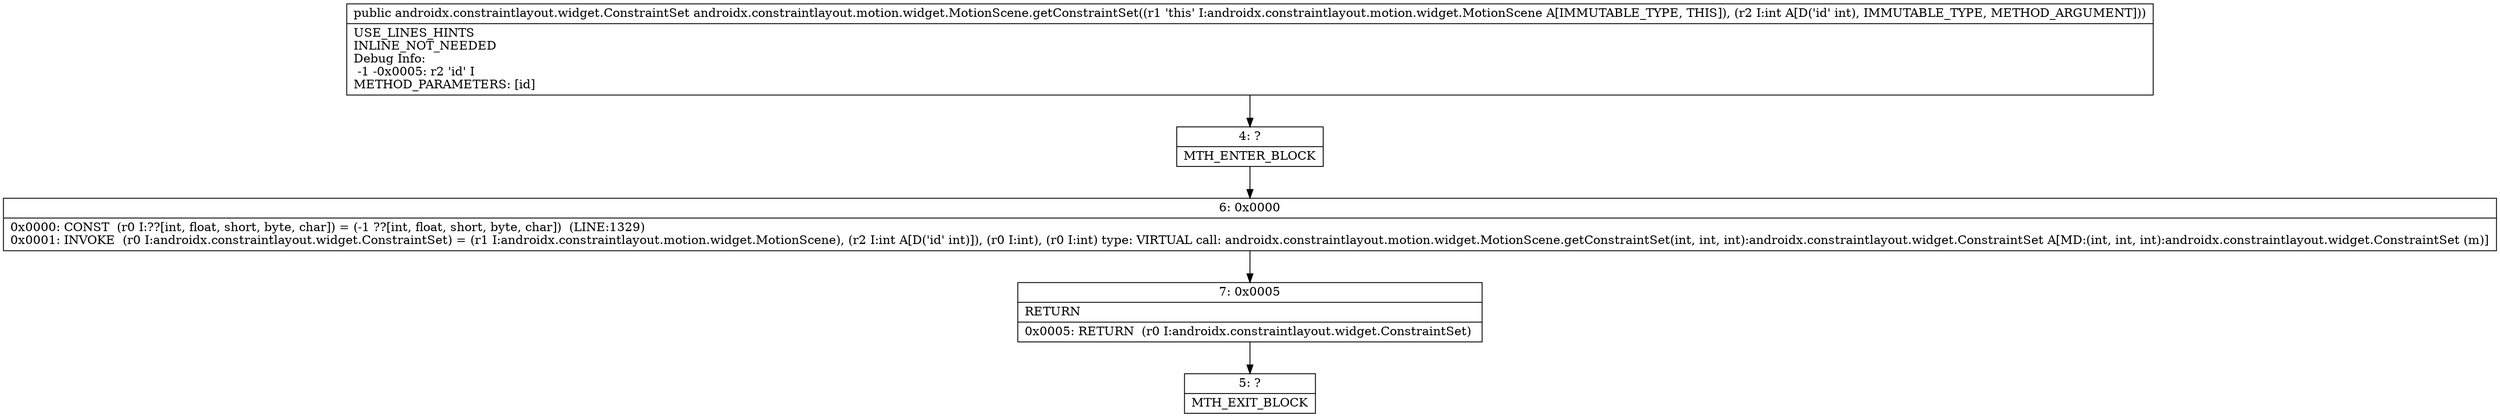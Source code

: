 digraph "CFG forandroidx.constraintlayout.motion.widget.MotionScene.getConstraintSet(I)Landroidx\/constraintlayout\/widget\/ConstraintSet;" {
Node_4 [shape=record,label="{4\:\ ?|MTH_ENTER_BLOCK\l}"];
Node_6 [shape=record,label="{6\:\ 0x0000|0x0000: CONST  (r0 I:??[int, float, short, byte, char]) = (\-1 ??[int, float, short, byte, char])  (LINE:1329)\l0x0001: INVOKE  (r0 I:androidx.constraintlayout.widget.ConstraintSet) = (r1 I:androidx.constraintlayout.motion.widget.MotionScene), (r2 I:int A[D('id' int)]), (r0 I:int), (r0 I:int) type: VIRTUAL call: androidx.constraintlayout.motion.widget.MotionScene.getConstraintSet(int, int, int):androidx.constraintlayout.widget.ConstraintSet A[MD:(int, int, int):androidx.constraintlayout.widget.ConstraintSet (m)]\l}"];
Node_7 [shape=record,label="{7\:\ 0x0005|RETURN\l|0x0005: RETURN  (r0 I:androidx.constraintlayout.widget.ConstraintSet) \l}"];
Node_5 [shape=record,label="{5\:\ ?|MTH_EXIT_BLOCK\l}"];
MethodNode[shape=record,label="{public androidx.constraintlayout.widget.ConstraintSet androidx.constraintlayout.motion.widget.MotionScene.getConstraintSet((r1 'this' I:androidx.constraintlayout.motion.widget.MotionScene A[IMMUTABLE_TYPE, THIS]), (r2 I:int A[D('id' int), IMMUTABLE_TYPE, METHOD_ARGUMENT]))  | USE_LINES_HINTS\lINLINE_NOT_NEEDED\lDebug Info:\l  \-1 \-0x0005: r2 'id' I\lMETHOD_PARAMETERS: [id]\l}"];
MethodNode -> Node_4;Node_4 -> Node_6;
Node_6 -> Node_7;
Node_7 -> Node_5;
}

